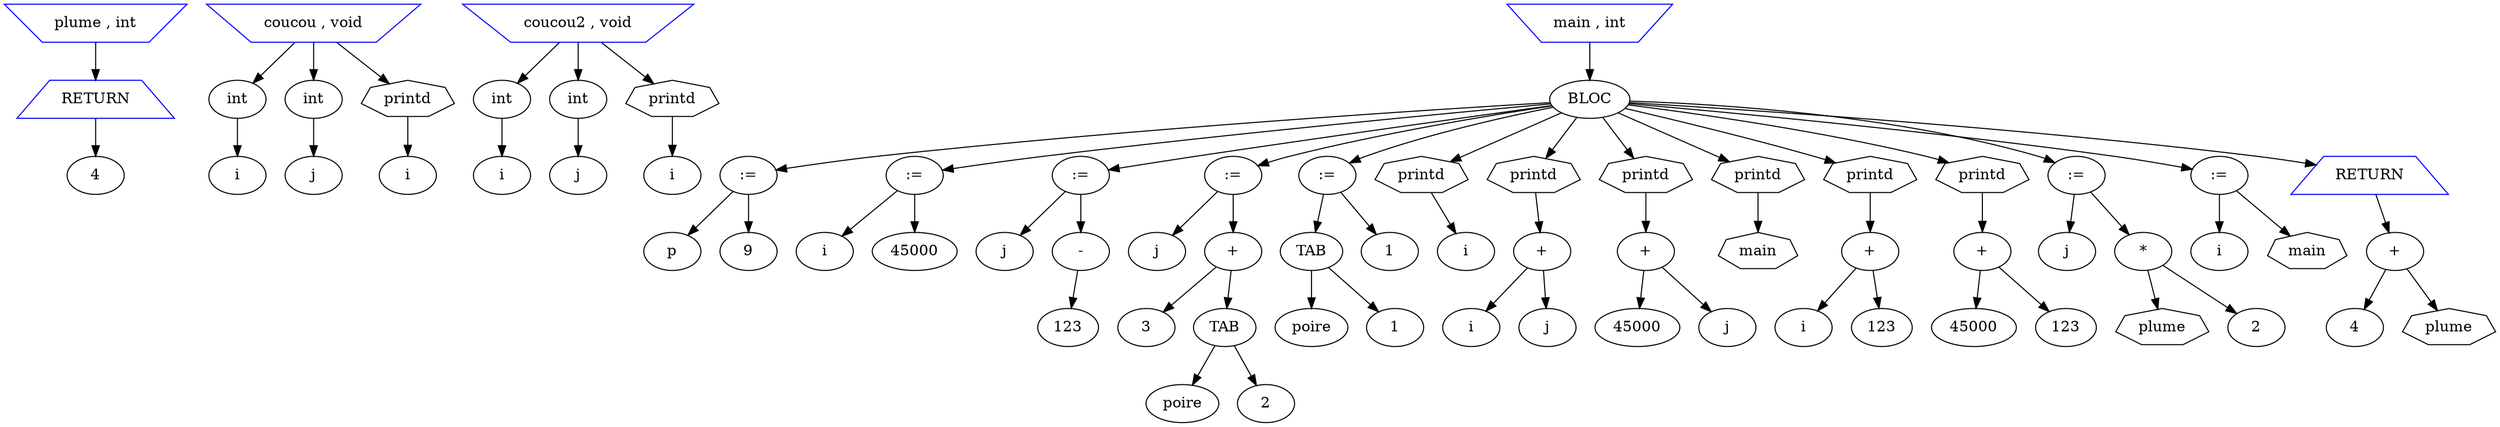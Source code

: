//fichier DOT représentant le graph du fichier c analysé
digraph mygraph {

node_1 [label="plume , int"shape=invtrapezium color=blue];
node_4 [label="RETURN"shape=trapezium color=blue];
node_5 [label="4"];
node_8 [label="coucou , void"shape=invtrapezium color=blue];
node_9 [label="int"];
node_10 [label="i"];
node_12 [label="int"];
node_13 [label="j"];
node_16 [label="printd"shape=septagon];
node_17 [label="i"];
node_20 [label="coucou2 , void"shape=invtrapezium color=blue];
node_21 [label="int"];
node_22 [label="i"];
node_24 [label="int"];
node_25 [label="j"];
node_28 [label="printd"shape=septagon];
node_29 [label="i"];
node_32 [label="main , int"shape=invtrapezium color=blue];
node_34 [label="BLOC"];
node_36 [label=":="];
node_37 [label="p"];
node_38 [label="9"];
node_40 [label=":="];
node_41 [label="i"];
node_42 [label="45000"];
node_44 [label=":="];
node_45 [label="j"];
node_46 [label="-"];
node_47 [label="123"];
node_50 [label=":="];
node_51 [label="j"];
node_52 [label="+"];
node_53 [label="3"];
node_54 [label="TAB"];
node_55 [label="poire"];
node_56 [label="2"];
node_60 [label=":="];
node_61 [label="TAB"];
node_62 [label="poire"];
node_63 [label="1"];
node_65 [label="1"];
node_67 [label="printd"shape=septagon];
node_68 [label="i"];
node_70 [label="printd"shape=septagon];
node_71 [label="+"];
node_72 [label="i"];
node_73 [label="j"];
node_76 [label="printd"shape=septagon];
node_77 [label="+"];
node_78 [label="45000"];
node_79 [label="j"];
node_82 [label="printd"shape=septagon];
node_83 [label="main"shape=septagon];
node_87 [label="printd"shape=septagon];
node_88 [label="+"];
node_89 [label="i"];
node_90 [label="123"];
node_93 [label="printd"shape=septagon];
node_94 [label="+"];
node_95 [label="45000"];
node_96 [label="123"];
node_99 [label=":="];
node_100 [label="j"];
node_101 [label="*"];
node_102 [label="plume"shape=septagon];
node_105 [label="2"];
node_108 [label=":="];
node_109 [label="i"];
node_110 [label="main"shape=septagon];
node_114 [label="RETURN"shape=trapezium color=blue];
node_115 [label="+"];
node_116 [label="4"];
node_117 [label="plume"shape=septagon];
node_1 -> node_4;
node_4 -> node_5;
node_8 -> node_9;
node_8 -> node_12;
node_8 -> node_16;
node_9 -> node_10;
node_12 -> node_13;
node_16 -> node_17;
node_20 -> node_21;
node_20 -> node_24;
node_20 -> node_28;
node_21 -> node_22;
node_24 -> node_25;
node_28 -> node_29;
node_32 -> node_34;
node_34 -> node_36;
node_34 -> node_40;
node_34 -> node_44;
node_34 -> node_50;
node_34 -> node_60;
node_34 -> node_67;
node_34 -> node_70;
node_34 -> node_76;
node_34 -> node_82;
node_34 -> node_87;
node_34 -> node_93;
node_34 -> node_99;
node_34 -> node_108;
node_34 -> node_114;
node_36 -> node_37;
node_36 -> node_38;
node_40 -> node_41;
node_40 -> node_42;
node_44 -> node_45;
node_44 -> node_46;
node_46 -> node_47;
node_50 -> node_51;
node_50 -> node_52;
node_52 -> node_53;
node_52 -> node_54;
node_54 -> node_55;
node_54 -> node_56;
node_60 -> node_61;
node_60 -> node_65;
node_61 -> node_62;
node_61 -> node_63;
node_67 -> node_68;
node_70 -> node_71;
node_71 -> node_72;
node_71 -> node_73;
node_76 -> node_77;
node_77 -> node_78;
node_77 -> node_79;
node_82 -> node_83;
node_87 -> node_88;
node_88 -> node_89;
node_88 -> node_90;
node_93 -> node_94;
node_94 -> node_95;
node_94 -> node_96;
node_99 -> node_100;
node_99 -> node_101;
node_101 -> node_102;
node_101 -> node_105;
node_108 -> node_109;
node_108 -> node_110;
node_114 -> node_115;
node_115 -> node_116;
node_115 -> node_117;
}